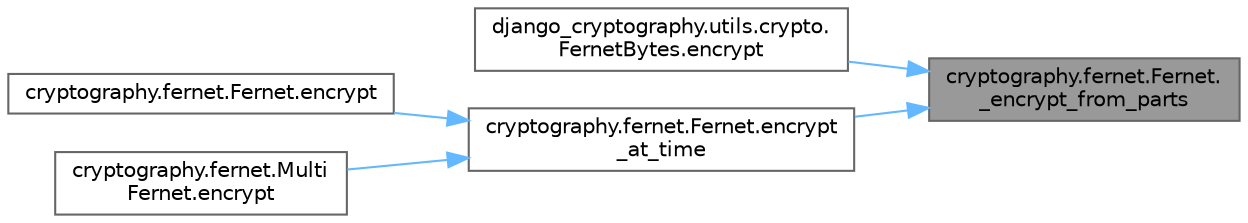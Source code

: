 digraph "cryptography.fernet.Fernet._encrypt_from_parts"
{
 // LATEX_PDF_SIZE
  bgcolor="transparent";
  edge [fontname=Helvetica,fontsize=10,labelfontname=Helvetica,labelfontsize=10];
  node [fontname=Helvetica,fontsize=10,shape=box,height=0.2,width=0.4];
  rankdir="RL";
  Node1 [id="Node000001",label="cryptography.fernet.Fernet.\l_encrypt_from_parts",height=0.2,width=0.4,color="gray40", fillcolor="grey60", style="filled", fontcolor="black",tooltip=" "];
  Node1 -> Node2 [id="edge1_Node000001_Node000002",dir="back",color="steelblue1",style="solid",tooltip=" "];
  Node2 [id="Node000002",label="django_cryptography.utils.crypto.\lFernetBytes.encrypt",height=0.2,width=0.4,color="grey40", fillcolor="white", style="filled",URL="$classdjango__cryptography_1_1utils_1_1crypto_1_1_fernet_bytes.html#a47735b420a92956a14b319db2fa0bf00",tooltip=" "];
  Node1 -> Node3 [id="edge2_Node000001_Node000003",dir="back",color="steelblue1",style="solid",tooltip=" "];
  Node3 [id="Node000003",label="cryptography.fernet.Fernet.encrypt\l_at_time",height=0.2,width=0.4,color="grey40", fillcolor="white", style="filled",URL="$classcryptography_1_1fernet_1_1_fernet.html#aaa6f87afefa24d4dacc75f4548ffa3d6",tooltip=" "];
  Node3 -> Node4 [id="edge3_Node000003_Node000004",dir="back",color="steelblue1",style="solid",tooltip=" "];
  Node4 [id="Node000004",label="cryptography.fernet.Fernet.encrypt",height=0.2,width=0.4,color="grey40", fillcolor="white", style="filled",URL="$classcryptography_1_1fernet_1_1_fernet.html#a7dc261d932403b311a7d128885b25c0a",tooltip=" "];
  Node3 -> Node5 [id="edge4_Node000003_Node000005",dir="back",color="steelblue1",style="solid",tooltip=" "];
  Node5 [id="Node000005",label="cryptography.fernet.Multi\lFernet.encrypt",height=0.2,width=0.4,color="grey40", fillcolor="white", style="filled",URL="$classcryptography_1_1fernet_1_1_multi_fernet.html#a251a999b4ea80d423773c7d3ddfe8f98",tooltip=" "];
}
